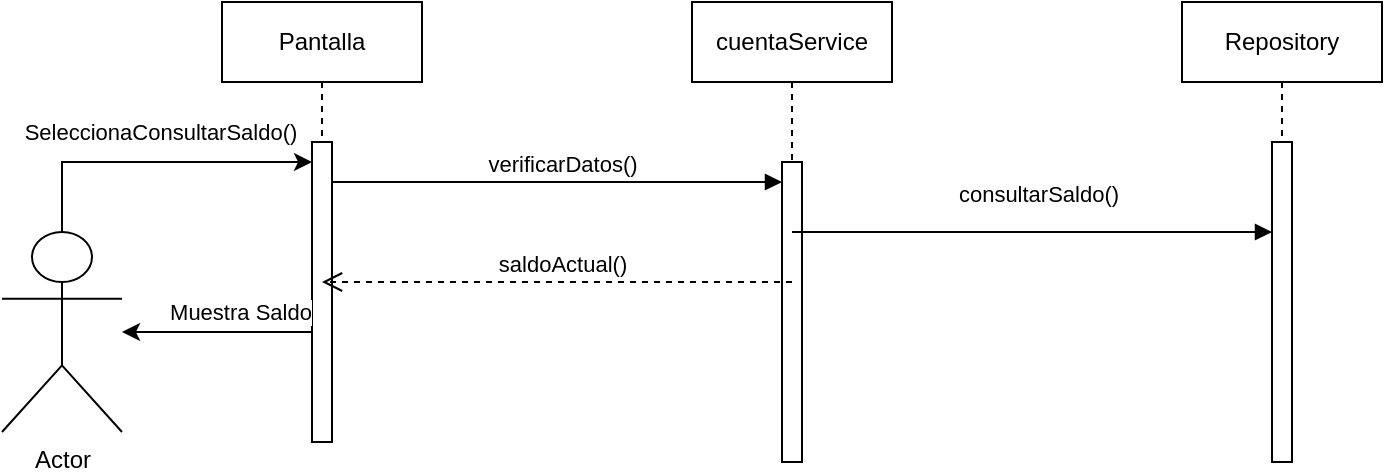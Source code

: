 <mxfile version="24.7.14" pages="4">
  <diagram name="ConsultarSaldo" id="2YBvvXClWsGukQMizWep">
    <mxGraphModel dx="712" dy="755" grid="1" gridSize="10" guides="1" tooltips="1" connect="1" arrows="1" fold="1" page="1" pageScale="1" pageWidth="850" pageHeight="1100" math="0" shadow="0">
      <root>
        <mxCell id="0" />
        <mxCell id="1" parent="0" />
        <mxCell id="aM9ryv3xv72pqoxQDRHE-1" value="Pantalla" style="shape=umlLifeline;perimeter=lifelinePerimeter;whiteSpace=wrap;html=1;container=0;dropTarget=0;collapsible=0;recursiveResize=0;outlineConnect=0;portConstraint=eastwest;newEdgeStyle={&quot;edgeStyle&quot;:&quot;elbowEdgeStyle&quot;,&quot;elbow&quot;:&quot;vertical&quot;,&quot;curved&quot;:0,&quot;rounded&quot;:0};" parent="1" vertex="1">
          <mxGeometry x="140" y="40" width="100" height="220" as="geometry" />
        </mxCell>
        <mxCell id="aM9ryv3xv72pqoxQDRHE-2" value="" style="html=1;points=[];perimeter=orthogonalPerimeter;outlineConnect=0;targetShapes=umlLifeline;portConstraint=eastwest;newEdgeStyle={&quot;edgeStyle&quot;:&quot;elbowEdgeStyle&quot;,&quot;elbow&quot;:&quot;vertical&quot;,&quot;curved&quot;:0,&quot;rounded&quot;:0};" parent="aM9ryv3xv72pqoxQDRHE-1" vertex="1">
          <mxGeometry x="45" y="70" width="10" height="150" as="geometry" />
        </mxCell>
        <mxCell id="aM9ryv3xv72pqoxQDRHE-5" value="cuentaService" style="shape=umlLifeline;perimeter=lifelinePerimeter;whiteSpace=wrap;html=1;container=0;dropTarget=0;collapsible=0;recursiveResize=0;outlineConnect=0;portConstraint=eastwest;newEdgeStyle={&quot;edgeStyle&quot;:&quot;elbowEdgeStyle&quot;,&quot;elbow&quot;:&quot;vertical&quot;,&quot;curved&quot;:0,&quot;rounded&quot;:0};" parent="1" vertex="1">
          <mxGeometry x="375" y="40" width="100" height="230" as="geometry" />
        </mxCell>
        <mxCell id="aM9ryv3xv72pqoxQDRHE-6" value="" style="html=1;points=[];perimeter=orthogonalPerimeter;outlineConnect=0;targetShapes=umlLifeline;portConstraint=eastwest;newEdgeStyle={&quot;edgeStyle&quot;:&quot;elbowEdgeStyle&quot;,&quot;elbow&quot;:&quot;vertical&quot;,&quot;curved&quot;:0,&quot;rounded&quot;:0};" parent="aM9ryv3xv72pqoxQDRHE-5" vertex="1">
          <mxGeometry x="45" y="80" width="10" height="150" as="geometry" />
        </mxCell>
        <mxCell id="aM9ryv3xv72pqoxQDRHE-7" value="verificarDatos()" style="html=1;verticalAlign=bottom;endArrow=block;edgeStyle=elbowEdgeStyle;elbow=vertical;curved=0;rounded=0;" parent="1" edge="1">
          <mxGeometry x="0.022" relative="1" as="geometry">
            <mxPoint x="195" y="130" as="sourcePoint" />
            <Array as="points">
              <mxPoint x="250" y="130" />
            </Array>
            <mxPoint x="420" y="130" as="targetPoint" />
            <mxPoint as="offset" />
          </mxGeometry>
        </mxCell>
        <mxCell id="KDE6-QYmhGzncbmkTHAg-1" value="Repository" style="shape=umlLifeline;perimeter=lifelinePerimeter;whiteSpace=wrap;html=1;container=0;dropTarget=0;collapsible=0;recursiveResize=0;outlineConnect=0;portConstraint=eastwest;newEdgeStyle={&quot;edgeStyle&quot;:&quot;elbowEdgeStyle&quot;,&quot;elbow&quot;:&quot;vertical&quot;,&quot;curved&quot;:0,&quot;rounded&quot;:0};" parent="1" vertex="1">
          <mxGeometry x="620" y="40" width="100" height="230" as="geometry" />
        </mxCell>
        <mxCell id="KDE6-QYmhGzncbmkTHAg-2" value="" style="html=1;points=[];perimeter=orthogonalPerimeter;outlineConnect=0;targetShapes=umlLifeline;portConstraint=eastwest;newEdgeStyle={&quot;edgeStyle&quot;:&quot;elbowEdgeStyle&quot;,&quot;elbow&quot;:&quot;vertical&quot;,&quot;curved&quot;:0,&quot;rounded&quot;:0};" parent="KDE6-QYmhGzncbmkTHAg-1" vertex="1">
          <mxGeometry x="45" y="70" width="10" height="160" as="geometry" />
        </mxCell>
        <mxCell id="KDE6-QYmhGzncbmkTHAg-12" value="SeleccionaConsultarSaldo()" style="edgeStyle=orthogonalEdgeStyle;rounded=0;orthogonalLoop=1;jettySize=auto;html=1;" parent="1" source="KDE6-QYmhGzncbmkTHAg-11" target="aM9ryv3xv72pqoxQDRHE-2" edge="1">
          <mxGeometry x="0.053" y="15" relative="1" as="geometry">
            <mxPoint x="180" y="150" as="targetPoint" />
            <Array as="points">
              <mxPoint x="60" y="120" />
            </Array>
            <mxPoint as="offset" />
          </mxGeometry>
        </mxCell>
        <mxCell id="KDE6-QYmhGzncbmkTHAg-11" value="Actor" style="shape=umlActor;verticalLabelPosition=bottom;verticalAlign=top;html=1;outlineConnect=0;" parent="1" vertex="1">
          <mxGeometry x="30" y="155" width="60" height="100" as="geometry" />
        </mxCell>
        <mxCell id="53vbGY8hmXZEUhKwZ0y9-17" value="consultarSaldo()" style="html=1;verticalAlign=bottom;endArrow=block;edgeStyle=elbowEdgeStyle;elbow=vertical;curved=0;rounded=0;" edge="1" parent="1" target="KDE6-QYmhGzncbmkTHAg-2">
          <mxGeometry x="0.022" y="10" relative="1" as="geometry">
            <mxPoint x="425" y="155" as="sourcePoint" />
            <Array as="points">
              <mxPoint x="515" y="155" />
              <mxPoint x="480" y="155" />
            </Array>
            <mxPoint x="660" y="155" as="targetPoint" />
            <mxPoint as="offset" />
          </mxGeometry>
        </mxCell>
        <mxCell id="53vbGY8hmXZEUhKwZ0y9-18" value="saldoActual()" style="html=1;verticalAlign=bottom;endArrow=open;dashed=1;endSize=8;curved=0;rounded=0;" edge="1" parent="1">
          <mxGeometry x="-0.02" relative="1" as="geometry">
            <mxPoint x="425" y="180" as="sourcePoint" />
            <mxPoint x="190" y="180" as="targetPoint" />
            <Array as="points">
              <mxPoint x="370" y="180" />
            </Array>
            <mxPoint as="offset" />
          </mxGeometry>
        </mxCell>
        <mxCell id="53vbGY8hmXZEUhKwZ0y9-21" value="" style="edgeStyle=elbowEdgeStyle;rounded=0;orthogonalLoop=1;jettySize=auto;html=1;elbow=vertical;curved=0;" edge="1" parent="1" source="aM9ryv3xv72pqoxQDRHE-2" target="KDE6-QYmhGzncbmkTHAg-11">
          <mxGeometry relative="1" as="geometry">
            <mxPoint x="290.5" y="230" as="sourcePoint" />
            <mxPoint x="60" y="230" as="targetPoint" />
          </mxGeometry>
        </mxCell>
        <mxCell id="53vbGY8hmXZEUhKwZ0y9-22" value="Muestra Saldo" style="edgeLabel;html=1;align=center;verticalAlign=middle;resizable=0;points=[];" vertex="1" connectable="0" parent="53vbGY8hmXZEUhKwZ0y9-21">
          <mxGeometry x="0.323" y="-4" relative="1" as="geometry">
            <mxPoint x="27" y="-6" as="offset" />
          </mxGeometry>
        </mxCell>
      </root>
    </mxGraphModel>
  </diagram>
  <diagram id="QY3ssvC00ROUU9uj-6hO" name="IngresarEfectivo">
    <mxGraphModel dx="712" dy="755" grid="1" gridSize="10" guides="1" tooltips="1" connect="1" arrows="1" fold="1" page="1" pageScale="1" pageWidth="827" pageHeight="1169" math="0" shadow="0">
      <root>
        <mxCell id="0" />
        <mxCell id="1" parent="0" />
        <mxCell id="T3xDBMBK5qftWntCpOgK-1" value="Pantalla" style="shape=umlLifeline;perimeter=lifelinePerimeter;whiteSpace=wrap;html=1;container=0;dropTarget=0;collapsible=0;recursiveResize=0;outlineConnect=0;portConstraint=eastwest;newEdgeStyle={&quot;edgeStyle&quot;:&quot;elbowEdgeStyle&quot;,&quot;elbow&quot;:&quot;vertical&quot;,&quot;curved&quot;:0,&quot;rounded&quot;:0};" vertex="1" parent="1">
          <mxGeometry x="140" y="40" width="100" height="450" as="geometry" />
        </mxCell>
        <mxCell id="T3xDBMBK5qftWntCpOgK-2" value="" style="html=1;points=[];perimeter=orthogonalPerimeter;outlineConnect=0;targetShapes=umlLifeline;portConstraint=eastwest;newEdgeStyle={&quot;edgeStyle&quot;:&quot;elbowEdgeStyle&quot;,&quot;elbow&quot;:&quot;vertical&quot;,&quot;curved&quot;:0,&quot;rounded&quot;:0};" vertex="1" parent="T3xDBMBK5qftWntCpOgK-1">
          <mxGeometry x="45" y="70" width="10" height="380" as="geometry" />
        </mxCell>
        <mxCell id="T3xDBMBK5qftWntCpOgK-30" value="" style="html=1;points=[[0,0,0,0,5],[0,1,0,0,-5],[1,0,0,0,5],[1,1,0,0,-5]];perimeter=orthogonalPerimeter;outlineConnect=0;targetShapes=umlLifeline;portConstraint=eastwest;newEdgeStyle={&quot;curved&quot;:0,&quot;rounded&quot;:0};" vertex="1" parent="T3xDBMBK5qftWntCpOgK-1">
          <mxGeometry x="55" y="200" width="10" height="40" as="geometry" />
        </mxCell>
        <mxCell id="T3xDBMBK5qftWntCpOgK-31" value="solicitarEfectivo()" style="html=1;align=left;spacingLeft=2;endArrow=block;rounded=0;edgeStyle=orthogonalEdgeStyle;curved=0;rounded=0;" edge="1" target="T3xDBMBK5qftWntCpOgK-30" parent="T3xDBMBK5qftWntCpOgK-1">
          <mxGeometry x="0.273" relative="1" as="geometry">
            <mxPoint x="55" y="160" as="sourcePoint" />
            <Array as="points">
              <mxPoint x="55" y="190" />
              <mxPoint x="85" y="190" />
              <mxPoint x="85" y="220" />
            </Array>
            <mxPoint x="60" y="190" as="targetPoint" />
            <mxPoint as="offset" />
          </mxGeometry>
        </mxCell>
        <mxCell id="T3xDBMBK5qftWntCpOgK-37" value="" style="html=1;points=[[0,0,0,0,5],[0,1,0,0,-5],[1,0,0,0,5],[1,1,0,0,-5]];perimeter=orthogonalPerimeter;outlineConnect=0;targetShapes=umlLifeline;portConstraint=eastwest;newEdgeStyle={&quot;curved&quot;:0,&quot;rounded&quot;:0};" vertex="1" parent="T3xDBMBK5qftWntCpOgK-1">
          <mxGeometry x="45" y="390" width="10" height="40" as="geometry" />
        </mxCell>
        <mxCell id="T3xDBMBK5qftWntCpOgK-38" value="imprimirRecibo()" style="html=1;align=left;spacingLeft=2;endArrow=block;rounded=0;edgeStyle=orthogonalEdgeStyle;curved=0;rounded=0;" edge="1" target="T3xDBMBK5qftWntCpOgK-37" parent="T3xDBMBK5qftWntCpOgK-1">
          <mxGeometry relative="1" as="geometry">
            <mxPoint x="50" y="370" as="sourcePoint" />
            <Array as="points">
              <mxPoint x="80" y="400" />
            </Array>
          </mxGeometry>
        </mxCell>
        <mxCell id="T3xDBMBK5qftWntCpOgK-3" value="CuentaBancaria" style="shape=umlLifeline;perimeter=lifelinePerimeter;whiteSpace=wrap;html=1;container=0;dropTarget=0;collapsible=0;recursiveResize=0;outlineConnect=0;portConstraint=eastwest;newEdgeStyle={&quot;edgeStyle&quot;:&quot;elbowEdgeStyle&quot;,&quot;elbow&quot;:&quot;vertical&quot;,&quot;curved&quot;:0,&quot;rounded&quot;:0};" vertex="1" parent="1">
          <mxGeometry x="375" y="40" width="100" height="450" as="geometry" />
        </mxCell>
        <mxCell id="T3xDBMBK5qftWntCpOgK-4" value="" style="html=1;points=[];perimeter=orthogonalPerimeter;outlineConnect=0;targetShapes=umlLifeline;portConstraint=eastwest;newEdgeStyle={&quot;edgeStyle&quot;:&quot;elbowEdgeStyle&quot;,&quot;elbow&quot;:&quot;vertical&quot;,&quot;curved&quot;:0,&quot;rounded&quot;:0};" vertex="1" parent="T3xDBMBK5qftWntCpOgK-3">
          <mxGeometry x="45" y="80" width="10" height="370" as="geometry" />
        </mxCell>
        <mxCell id="T3xDBMBK5qftWntCpOgK-5" value="validarTarjeta()" style="html=1;verticalAlign=bottom;endArrow=block;edgeStyle=elbowEdgeStyle;elbow=vertical;curved=0;rounded=0;" edge="1" parent="1">
          <mxGeometry x="0.022" relative="1" as="geometry">
            <mxPoint x="195" y="130" as="sourcePoint" />
            <Array as="points">
              <mxPoint x="250" y="130" />
            </Array>
            <mxPoint x="420" y="130" as="targetPoint" />
            <mxPoint as="offset" />
          </mxGeometry>
        </mxCell>
        <mxCell id="T3xDBMBK5qftWntCpOgK-8" value="insertaTarjeta" style="edgeStyle=orthogonalEdgeStyle;rounded=0;orthogonalLoop=1;jettySize=auto;html=1;" edge="1" parent="1" source="T3xDBMBK5qftWntCpOgK-12" target="T3xDBMBK5qftWntCpOgK-2">
          <mxGeometry x="0.053" y="15" relative="1" as="geometry">
            <mxPoint x="180" y="150" as="targetPoint" />
            <Array as="points">
              <mxPoint x="60" y="120" />
            </Array>
            <mxPoint as="offset" />
          </mxGeometry>
        </mxCell>
        <mxCell id="T3xDBMBK5qftWntCpOgK-9" value="ingresa PIN" style="edgeStyle=orthogonalEdgeStyle;rounded=0;orthogonalLoop=1;jettySize=auto;html=1;" edge="1" parent="1">
          <mxGeometry x="0.121" y="16" relative="1" as="geometry">
            <mxPoint x="100" y="155" as="sourcePoint" />
            <mxPoint x="190" y="156" as="targetPoint" />
            <Array as="points">
              <mxPoint x="100" y="156" />
            </Array>
            <mxPoint as="offset" />
          </mxGeometry>
        </mxCell>
        <mxCell id="T3xDBMBK5qftWntCpOgK-10" value="ingresar Efectivo" style="edgeStyle=orthogonalEdgeStyle;rounded=0;orthogonalLoop=1;jettySize=auto;html=1;" edge="1" parent="1">
          <mxGeometry x="0.312" y="15" relative="1" as="geometry">
            <Array as="points">
              <mxPoint x="90" y="265" />
            </Array>
            <mxPoint x="90" y="210" as="sourcePoint" />
            <mxPoint x="195" y="265" as="targetPoint" />
            <mxPoint as="offset" />
          </mxGeometry>
        </mxCell>
        <mxCell id="T3xDBMBK5qftWntCpOgK-12" value="Actor" style="shape=umlActor;verticalLabelPosition=bottom;verticalAlign=top;html=1;outlineConnect=0;" vertex="1" parent="1">
          <mxGeometry x="30" y="155" width="60" height="100" as="geometry" />
        </mxCell>
        <mxCell id="T3xDBMBK5qftWntCpOgK-16" value="validarPIN()" style="html=1;verticalAlign=bottom;endArrow=block;edgeStyle=elbowEdgeStyle;elbow=vertical;curved=0;rounded=0;" edge="1" parent="1" target="T3xDBMBK5qftWntCpOgK-4">
          <mxGeometry x="0.048" relative="1" as="geometry">
            <mxPoint x="189" y="170" as="sourcePoint" />
            <Array as="points">
              <mxPoint x="374" y="170" />
              <mxPoint x="264" y="120" />
              <mxPoint x="249" y="170" />
            </Array>
            <mxPoint x="414" y="170" as="targetPoint" />
            <mxPoint as="offset" />
          </mxGeometry>
        </mxCell>
        <mxCell id="T3xDBMBK5qftWntCpOgK-20" value="contarEfectivo()" style="html=1;verticalAlign=bottom;endArrow=block;edgeStyle=elbowEdgeStyle;elbow=vertical;curved=0;rounded=0;" edge="1" parent="1">
          <mxGeometry x="0.043" relative="1" as="geometry">
            <mxPoint x="190" y="300" as="sourcePoint" />
            <Array as="points">
              <mxPoint x="250" y="300" />
            </Array>
            <mxPoint x="420" y="300" as="targetPoint" />
            <mxPoint as="offset" />
          </mxGeometry>
        </mxCell>
        <mxCell id="T3xDBMBK5qftWntCpOgK-33" value="actualizarSaldo()" style="html=1;verticalAlign=bottom;endArrow=block;edgeStyle=elbowEdgeStyle;elbow=vertical;curved=0;rounded=0;" edge="1" parent="1">
          <mxGeometry x="0.043" relative="1" as="geometry">
            <mxPoint x="190" y="330" as="sourcePoint" />
            <Array as="points">
              <mxPoint x="250" y="330" />
            </Array>
            <mxPoint x="420" y="330" as="targetPoint" />
            <mxPoint as="offset" />
          </mxGeometry>
        </mxCell>
        <mxCell id="T3xDBMBK5qftWntCpOgK-34" value="saldoActialzado()" style="html=1;verticalAlign=bottom;endArrow=open;dashed=1;endSize=8;curved=0;rounded=0;" edge="1" parent="1">
          <mxGeometry relative="1" as="geometry">
            <mxPoint x="414" y="360" as="sourcePoint" />
            <mxPoint x="189" y="360" as="targetPoint" />
          </mxGeometry>
        </mxCell>
        <mxCell id="T3xDBMBK5qftWntCpOgK-35" value="Confirmar" style="endArrow=block;startArrow=block;endFill=1;startFill=1;html=1;rounded=0;" edge="1" parent="1" source="T3xDBMBK5qftWntCpOgK-12">
          <mxGeometry x="0.443" y="9" width="160" relative="1" as="geometry">
            <mxPoint x="30" y="370" as="sourcePoint" />
            <mxPoint x="190" y="370" as="targetPoint" />
            <Array as="points">
              <mxPoint x="60" y="370" />
            </Array>
            <mxPoint as="offset" />
          </mxGeometry>
        </mxCell>
        <mxCell id="T3xDBMBK5qftWntCpOgK-40" value="Recibo" style="edgeStyle=orthogonalEdgeStyle;rounded=0;orthogonalLoop=1;jettySize=auto;html=1;curved=0;entryX=0;entryY=1;entryDx=0;entryDy=0;entryPerimeter=0;" edge="1" parent="1" source="T3xDBMBK5qftWntCpOgK-37" target="T3xDBMBK5qftWntCpOgK-12">
          <mxGeometry x="-0.629" y="-10" relative="1" as="geometry">
            <mxPoint x="100" y="450" as="targetPoint" />
            <mxPoint as="offset" />
          </mxGeometry>
        </mxCell>
      </root>
    </mxGraphModel>
  </diagram>
  <diagram id="dv5vYTmccph-eLPF8vKm" name="Login">
    <mxGraphModel dx="712" dy="755" grid="1" gridSize="10" guides="1" tooltips="1" connect="1" arrows="1" fold="1" page="1" pageScale="1" pageWidth="827" pageHeight="1169" math="0" shadow="0">
      <root>
        <mxCell id="0" />
        <mxCell id="1" parent="0" />
        <mxCell id="ja4LURaDu_i8naxg0On--1" value="Pantalla" style="shape=umlLifeline;perimeter=lifelinePerimeter;whiteSpace=wrap;html=1;container=0;dropTarget=0;collapsible=0;recursiveResize=0;outlineConnect=0;portConstraint=eastwest;newEdgeStyle={&quot;edgeStyle&quot;:&quot;elbowEdgeStyle&quot;,&quot;elbow&quot;:&quot;vertical&quot;,&quot;curved&quot;:0,&quot;rounded&quot;:0};" vertex="1" parent="1">
          <mxGeometry x="140" y="40" width="100" height="420" as="geometry" />
        </mxCell>
        <mxCell id="ja4LURaDu_i8naxg0On--2" value="" style="html=1;points=[];perimeter=orthogonalPerimeter;outlineConnect=0;targetShapes=umlLifeline;portConstraint=eastwest;newEdgeStyle={&quot;edgeStyle&quot;:&quot;elbowEdgeStyle&quot;,&quot;elbow&quot;:&quot;vertical&quot;,&quot;curved&quot;:0,&quot;rounded&quot;:0};" vertex="1" parent="ja4LURaDu_i8naxg0On--1">
          <mxGeometry x="45" y="70" width="10" height="350" as="geometry" />
        </mxCell>
        <mxCell id="ja4LURaDu_i8naxg0On--27" value="" style="html=1;points=[[0,0,0,0,5],[0,1,0,0,-5],[1,0,0,0,5],[1,1,0,0,-5]];perimeter=orthogonalPerimeter;outlineConnect=0;targetShapes=umlLifeline;portConstraint=eastwest;newEdgeStyle={&quot;curved&quot;:0,&quot;rounded&quot;:0};" vertex="1" parent="ja4LURaDu_i8naxg0On--1">
          <mxGeometry x="45" y="225" width="10" height="40" as="geometry" />
        </mxCell>
        <mxCell id="ja4LURaDu_i8naxg0On--3" value="cuentaService" style="shape=umlLifeline;perimeter=lifelinePerimeter;whiteSpace=wrap;html=1;container=0;dropTarget=0;collapsible=0;recursiveResize=0;outlineConnect=0;portConstraint=eastwest;newEdgeStyle={&quot;edgeStyle&quot;:&quot;elbowEdgeStyle&quot;,&quot;elbow&quot;:&quot;vertical&quot;,&quot;curved&quot;:0,&quot;rounded&quot;:0};" vertex="1" parent="1">
          <mxGeometry x="375" y="40" width="100" height="420" as="geometry" />
        </mxCell>
        <mxCell id="ja4LURaDu_i8naxg0On--4" value="" style="html=1;points=[];perimeter=orthogonalPerimeter;outlineConnect=0;targetShapes=umlLifeline;portConstraint=eastwest;newEdgeStyle={&quot;edgeStyle&quot;:&quot;elbowEdgeStyle&quot;,&quot;elbow&quot;:&quot;vertical&quot;,&quot;curved&quot;:0,&quot;rounded&quot;:0};" vertex="1" parent="ja4LURaDu_i8naxg0On--3">
          <mxGeometry x="45" y="80" width="10" height="330" as="geometry" />
        </mxCell>
        <mxCell id="ja4LURaDu_i8naxg0On--6" value="Repository" style="shape=umlLifeline;perimeter=lifelinePerimeter;whiteSpace=wrap;html=1;container=0;dropTarget=0;collapsible=0;recursiveResize=0;outlineConnect=0;portConstraint=eastwest;newEdgeStyle={&quot;edgeStyle&quot;:&quot;elbowEdgeStyle&quot;,&quot;elbow&quot;:&quot;vertical&quot;,&quot;curved&quot;:0,&quot;rounded&quot;:0};" vertex="1" parent="1">
          <mxGeometry x="620" y="40" width="100" height="420" as="geometry" />
        </mxCell>
        <mxCell id="ja4LURaDu_i8naxg0On--7" value="" style="html=1;points=[];perimeter=orthogonalPerimeter;outlineConnect=0;targetShapes=umlLifeline;portConstraint=eastwest;newEdgeStyle={&quot;edgeStyle&quot;:&quot;elbowEdgeStyle&quot;,&quot;elbow&quot;:&quot;vertical&quot;,&quot;curved&quot;:0,&quot;rounded&quot;:0};" vertex="1" parent="ja4LURaDu_i8naxg0On--6">
          <mxGeometry x="45" y="70" width="10" height="350" as="geometry" />
        </mxCell>
        <mxCell id="ja4LURaDu_i8naxg0On--8" value="insertaTarjeta" style="edgeStyle=orthogonalEdgeStyle;rounded=0;orthogonalLoop=1;jettySize=auto;html=1;" edge="1" parent="1" source="ja4LURaDu_i8naxg0On--12" target="ja4LURaDu_i8naxg0On--2">
          <mxGeometry x="0.053" y="15" relative="1" as="geometry">
            <mxPoint x="180" y="150" as="targetPoint" />
            <Array as="points">
              <mxPoint x="60" y="120" />
            </Array>
            <mxPoint as="offset" />
          </mxGeometry>
        </mxCell>
        <mxCell id="ja4LURaDu_i8naxg0On--12" value="Actor" style="shape=umlActor;verticalLabelPosition=bottom;verticalAlign=top;html=1;outlineConnect=0;" vertex="1" parent="1">
          <mxGeometry x="30" y="155" width="60" height="100" as="geometry" />
        </mxCell>
        <mxCell id="ja4LURaDu_i8naxg0On--16" value="validarPIN()" style="html=1;verticalAlign=bottom;endArrow=block;edgeStyle=elbowEdgeStyle;elbow=vertical;curved=0;rounded=0;" edge="1" parent="1">
          <mxGeometry x="0.043" relative="1" as="geometry">
            <mxPoint x="190" y="320" as="sourcePoint" />
            <Array as="points">
              <mxPoint x="275" y="320" />
              <mxPoint x="250" y="350" />
            </Array>
            <mxPoint x="420" y="320" as="targetPoint" />
            <mxPoint as="offset" />
          </mxGeometry>
        </mxCell>
        <mxCell id="ja4LURaDu_i8naxg0On--17" value="consultaTarjeta()" style="html=1;verticalAlign=bottom;endArrow=block;edgeStyle=elbowEdgeStyle;elbow=vertical;curved=0;rounded=0;" edge="1" parent="1">
          <mxGeometry x="0.021" relative="1" as="geometry">
            <mxPoint x="430" y="160" as="sourcePoint" />
            <Array as="points">
              <mxPoint x="520" y="160" />
              <mxPoint x="485" y="180" />
            </Array>
            <mxPoint x="665" y="160" as="targetPoint" />
            <mxPoint as="offset" />
          </mxGeometry>
        </mxCell>
        <mxCell id="ja4LURaDu_i8naxg0On--19" value="PINValidada()" style="html=1;verticalAlign=bottom;endArrow=open;dashed=1;endSize=8;curved=0;rounded=0;" edge="1" parent="1">
          <mxGeometry x="-0.021" relative="1" as="geometry">
            <mxPoint x="425" y="370" as="sourcePoint" />
            <mxPoint x="190" y="370" as="targetPoint" />
            <Array as="points">
              <mxPoint x="370" y="370" />
            </Array>
            <mxPoint as="offset" />
          </mxGeometry>
        </mxCell>
        <mxCell id="ja4LURaDu_i8naxg0On--23" value="Mostrar Menu" style="edgeStyle=elbowEdgeStyle;rounded=0;orthogonalLoop=1;jettySize=auto;html=1;elbow=vertical;curved=0;" edge="1" parent="1" target="ja4LURaDu_i8naxg0On--12">
          <mxGeometry x="-0.593" y="-10" relative="1" as="geometry">
            <mxPoint x="185" y="400" as="sourcePoint" />
            <mxPoint x="90" y="400" as="targetPoint" />
            <Array as="points">
              <mxPoint x="130" y="400" />
            </Array>
            <mxPoint as="offset" />
          </mxGeometry>
        </mxCell>
        <mxCell id="ja4LURaDu_i8naxg0On--28" value="solicitarPIN()" style="html=1;align=left;spacingLeft=2;endArrow=block;rounded=0;edgeStyle=orthogonalEdgeStyle;curved=0;rounded=0;" edge="1" parent="1">
          <mxGeometry relative="1" as="geometry">
            <mxPoint x="195" y="225" as="sourcePoint" />
            <Array as="points">
              <mxPoint x="225" y="255" />
            </Array>
            <mxPoint x="200" y="255" as="targetPoint" />
          </mxGeometry>
        </mxCell>
        <mxCell id="yquHtSB2a4FUe4JBNKda-2" value="validarTarjeta()" style="html=1;verticalAlign=bottom;endArrow=block;edgeStyle=elbowEdgeStyle;elbow=vertical;curved=0;rounded=0;" edge="1" parent="1">
          <mxGeometry relative="1" as="geometry">
            <mxPoint x="195" y="140" as="sourcePoint" />
            <Array as="points">
              <mxPoint x="280" y="140" />
              <mxPoint x="255" y="170" />
            </Array>
            <mxPoint x="425" y="140" as="targetPoint" />
            <mxPoint as="offset" />
          </mxGeometry>
        </mxCell>
        <mxCell id="yquHtSB2a4FUe4JBNKda-4" value="TarjetaValidada" style="html=1;verticalAlign=bottom;endArrow=open;dashed=1;endSize=8;curved=0;rounded=0;" edge="1" parent="1">
          <mxGeometry relative="1" as="geometry">
            <mxPoint x="420" y="180" as="sourcePoint" />
            <mxPoint x="185" y="180" as="targetPoint" />
            <Array as="points">
              <mxPoint x="365" y="180" />
            </Array>
          </mxGeometry>
        </mxCell>
        <mxCell id="yquHtSB2a4FUe4JBNKda-7" value="ingresar PIN" style="edgeStyle=orthogonalEdgeStyle;rounded=0;orthogonalLoop=1;jettySize=auto;html=1;" edge="1" parent="1" source="ja4LURaDu_i8naxg0On--12">
          <mxGeometry x="0.188" y="10" relative="1" as="geometry">
            <mxPoint x="185" y="290" as="targetPoint" />
            <Array as="points">
              <mxPoint x="60" y="290" />
            </Array>
            <mxPoint as="offset" />
            <mxPoint x="60" y="325" as="sourcePoint" />
          </mxGeometry>
        </mxCell>
        <mxCell id="yquHtSB2a4FUe4JBNKda-8" value="consultaPIN()" style="html=1;verticalAlign=bottom;endArrow=block;edgeStyle=elbowEdgeStyle;elbow=vertical;curved=0;rounded=0;" edge="1" parent="1">
          <mxGeometry x="0.021" relative="1" as="geometry">
            <mxPoint x="430" y="340" as="sourcePoint" />
            <Array as="points">
              <mxPoint x="520" y="340" />
              <mxPoint x="485" y="360" />
            </Array>
            <mxPoint x="665" y="340" as="targetPoint" />
            <mxPoint as="offset" />
          </mxGeometry>
        </mxCell>
      </root>
    </mxGraphModel>
  </diagram>
  <diagram id="ruiZ71rxCGZS07HL6Fat" name="retirarEfectivo">
    <mxGraphModel dx="712" dy="755" grid="1" gridSize="10" guides="1" tooltips="1" connect="1" arrows="1" fold="1" page="1" pageScale="1" pageWidth="827" pageHeight="1169" math="0" shadow="0">
      <root>
        <mxCell id="0" />
        <mxCell id="1" parent="0" />
        <mxCell id="3suTLgCVDf1qIQQabJ_P-16" value="Pantalla" style="shape=umlLifeline;perimeter=lifelinePerimeter;whiteSpace=wrap;html=1;container=0;dropTarget=0;collapsible=0;recursiveResize=0;outlineConnect=0;portConstraint=eastwest;newEdgeStyle={&quot;edgeStyle&quot;:&quot;elbowEdgeStyle&quot;,&quot;elbow&quot;:&quot;vertical&quot;,&quot;curved&quot;:0,&quot;rounded&quot;:0};" vertex="1" parent="1">
          <mxGeometry x="150" y="50" width="100" height="430" as="geometry" />
        </mxCell>
        <mxCell id="3suTLgCVDf1qIQQabJ_P-17" value="" style="html=1;points=[];perimeter=orthogonalPerimeter;outlineConnect=0;targetShapes=umlLifeline;portConstraint=eastwest;newEdgeStyle={&quot;edgeStyle&quot;:&quot;elbowEdgeStyle&quot;,&quot;elbow&quot;:&quot;vertical&quot;,&quot;curved&quot;:0,&quot;rounded&quot;:0};" vertex="1" parent="3suTLgCVDf1qIQQabJ_P-16">
          <mxGeometry x="45" y="80" width="10" height="350" as="geometry" />
        </mxCell>
        <mxCell id="3suTLgCVDf1qIQQabJ_P-18" value="" style="html=1;points=[[0,0,0,0,5],[0,1,0,0,-5],[1,0,0,0,5],[1,1,0,0,-5]];perimeter=orthogonalPerimeter;outlineConnect=0;targetShapes=umlLifeline;portConstraint=eastwest;newEdgeStyle={&quot;curved&quot;:0,&quot;rounded&quot;:0};" vertex="1" parent="3suTLgCVDf1qIQQabJ_P-16">
          <mxGeometry x="45" y="100" width="10" height="40" as="geometry" />
        </mxCell>
        <mxCell id="3suTLgCVDf1qIQQabJ_P-19" value="solicitarPIN()" style="html=1;align=left;spacingLeft=2;endArrow=block;rounded=0;edgeStyle=orthogonalEdgeStyle;curved=0;rounded=0;" edge="1" parent="3suTLgCVDf1qIQQabJ_P-16" target="3suTLgCVDf1qIQQabJ_P-18">
          <mxGeometry relative="1" as="geometry">
            <mxPoint x="50" y="80" as="sourcePoint" />
            <Array as="points">
              <mxPoint x="80" y="110" />
            </Array>
          </mxGeometry>
        </mxCell>
        <mxCell id="3suTLgCVDf1qIQQabJ_P-20" value="cuentaService" style="shape=umlLifeline;perimeter=lifelinePerimeter;whiteSpace=wrap;html=1;container=0;dropTarget=0;collapsible=0;recursiveResize=0;outlineConnect=0;portConstraint=eastwest;newEdgeStyle={&quot;edgeStyle&quot;:&quot;elbowEdgeStyle&quot;,&quot;elbow&quot;:&quot;vertical&quot;,&quot;curved&quot;:0,&quot;rounded&quot;:0};" vertex="1" parent="1">
          <mxGeometry x="385" y="50" width="100" height="430" as="geometry" />
        </mxCell>
        <mxCell id="3suTLgCVDf1qIQQabJ_P-21" value="" style="html=1;points=[];perimeter=orthogonalPerimeter;outlineConnect=0;targetShapes=umlLifeline;portConstraint=eastwest;newEdgeStyle={&quot;edgeStyle&quot;:&quot;elbowEdgeStyle&quot;,&quot;elbow&quot;:&quot;vertical&quot;,&quot;curved&quot;:0,&quot;rounded&quot;:0};" vertex="1" parent="3suTLgCVDf1qIQQabJ_P-20">
          <mxGeometry x="45" y="80" width="10" height="350" as="geometry" />
        </mxCell>
        <mxCell id="3suTLgCVDf1qIQQabJ_P-22" value="Repository" style="shape=umlLifeline;perimeter=lifelinePerimeter;whiteSpace=wrap;html=1;container=0;dropTarget=0;collapsible=0;recursiveResize=0;outlineConnect=0;portConstraint=eastwest;newEdgeStyle={&quot;edgeStyle&quot;:&quot;elbowEdgeStyle&quot;,&quot;elbow&quot;:&quot;vertical&quot;,&quot;curved&quot;:0,&quot;rounded&quot;:0};" vertex="1" parent="1">
          <mxGeometry x="630" y="50" width="100" height="430" as="geometry" />
        </mxCell>
        <mxCell id="3suTLgCVDf1qIQQabJ_P-23" value="" style="html=1;points=[];perimeter=orthogonalPerimeter;outlineConnect=0;targetShapes=umlLifeline;portConstraint=eastwest;newEdgeStyle={&quot;edgeStyle&quot;:&quot;elbowEdgeStyle&quot;,&quot;elbow&quot;:&quot;vertical&quot;,&quot;curved&quot;:0,&quot;rounded&quot;:0};" vertex="1" parent="3suTLgCVDf1qIQQabJ_P-22">
          <mxGeometry x="45" y="70" width="10" height="360" as="geometry" />
        </mxCell>
        <mxCell id="3suTLgCVDf1qIQQabJ_P-24" value="seleccionaOpcion()" style="edgeStyle=orthogonalEdgeStyle;rounded=0;orthogonalLoop=1;jettySize=auto;html=1;" edge="1" parent="1" source="3suTLgCVDf1qIQQabJ_P-26" target="3suTLgCVDf1qIQQabJ_P-17">
          <mxGeometry x="0.188" y="10" relative="1" as="geometry">
            <mxPoint x="190" y="160" as="targetPoint" />
            <Array as="points">
              <mxPoint x="70" y="130" />
            </Array>
            <mxPoint as="offset" />
          </mxGeometry>
        </mxCell>
        <mxCell id="3suTLgCVDf1qIQQabJ_P-25" value="ingresa PIN" style="edgeStyle=orthogonalEdgeStyle;rounded=0;orthogonalLoop=1;jettySize=auto;html=1;" edge="1" parent="1">
          <mxGeometry x="0.053" y="15" relative="1" as="geometry">
            <mxPoint x="110" y="180" as="sourcePoint" />
            <mxPoint x="200" y="181" as="targetPoint" />
            <Array as="points">
              <mxPoint x="110" y="181" />
            </Array>
            <mxPoint as="offset" />
          </mxGeometry>
        </mxCell>
        <mxCell id="3suTLgCVDf1qIQQabJ_P-26" value="Actor" style="shape=umlActor;verticalLabelPosition=bottom;verticalAlign=top;html=1;outlineConnect=0;" vertex="1" parent="1">
          <mxGeometry x="40" y="165" width="60" height="100" as="geometry" />
        </mxCell>
        <mxCell id="3suTLgCVDf1qIQQabJ_P-27" value="validarPIN()" style="html=1;verticalAlign=bottom;endArrow=block;edgeStyle=elbowEdgeStyle;elbow=vertical;curved=0;rounded=0;" edge="1" parent="1" source="3suTLgCVDf1qIQQabJ_P-17">
          <mxGeometry x="0.022" y="10" relative="1" as="geometry">
            <mxPoint x="210" y="230" as="sourcePoint" />
            <Array as="points">
              <mxPoint x="290" y="200" />
              <mxPoint x="265" y="230" />
            </Array>
            <mxPoint x="435" y="200" as="targetPoint" />
            <mxPoint as="offset" />
          </mxGeometry>
        </mxCell>
        <mxCell id="3suTLgCVDf1qIQQabJ_P-28" value="consultaPIN()" style="html=1;verticalAlign=bottom;endArrow=block;edgeStyle=elbowEdgeStyle;elbow=vertical;curved=0;rounded=0;" edge="1" parent="1" source="3suTLgCVDf1qIQQabJ_P-21" target="3suTLgCVDf1qIQQabJ_P-23">
          <mxGeometry x="0.022" y="10" relative="1" as="geometry">
            <mxPoint x="435" y="240" as="sourcePoint" />
            <Array as="points">
              <mxPoint x="530" y="220" />
              <mxPoint x="495" y="240" />
            </Array>
            <mxPoint x="665" y="240" as="targetPoint" />
            <mxPoint as="offset" />
          </mxGeometry>
        </mxCell>
        <mxCell id="3suTLgCVDf1qIQQabJ_P-29" value="PINValidada()" style="html=1;verticalAlign=bottom;endArrow=open;dashed=1;endSize=8;curved=0;rounded=0;" edge="1" parent="1">
          <mxGeometry relative="1" as="geometry">
            <mxPoint x="435" y="249.5" as="sourcePoint" />
            <mxPoint x="200" y="249.5" as="targetPoint" />
            <Array as="points">
              <mxPoint x="380" y="249.5" />
            </Array>
          </mxGeometry>
        </mxCell>
        <mxCell id="3suTLgCVDf1qIQQabJ_P-30" value="Mostrar Menu" style="edgeStyle=elbowEdgeStyle;rounded=0;orthogonalLoop=1;jettySize=auto;html=1;elbow=vertical;curved=0;entryX=1;entryY=1;entryDx=0;entryDy=0;entryPerimeter=0;" edge="1" parent="1" source="3suTLgCVDf1qIQQabJ_P-17" target="3suTLgCVDf1qIQQabJ_P-26">
          <mxGeometry y="-15" relative="1" as="geometry">
            <mxPoint x="310.5" y="330" as="sourcePoint" />
            <mxPoint x="80" y="330" as="targetPoint" />
            <mxPoint x="1" as="offset" />
          </mxGeometry>
        </mxCell>
      </root>
    </mxGraphModel>
  </diagram>
</mxfile>
